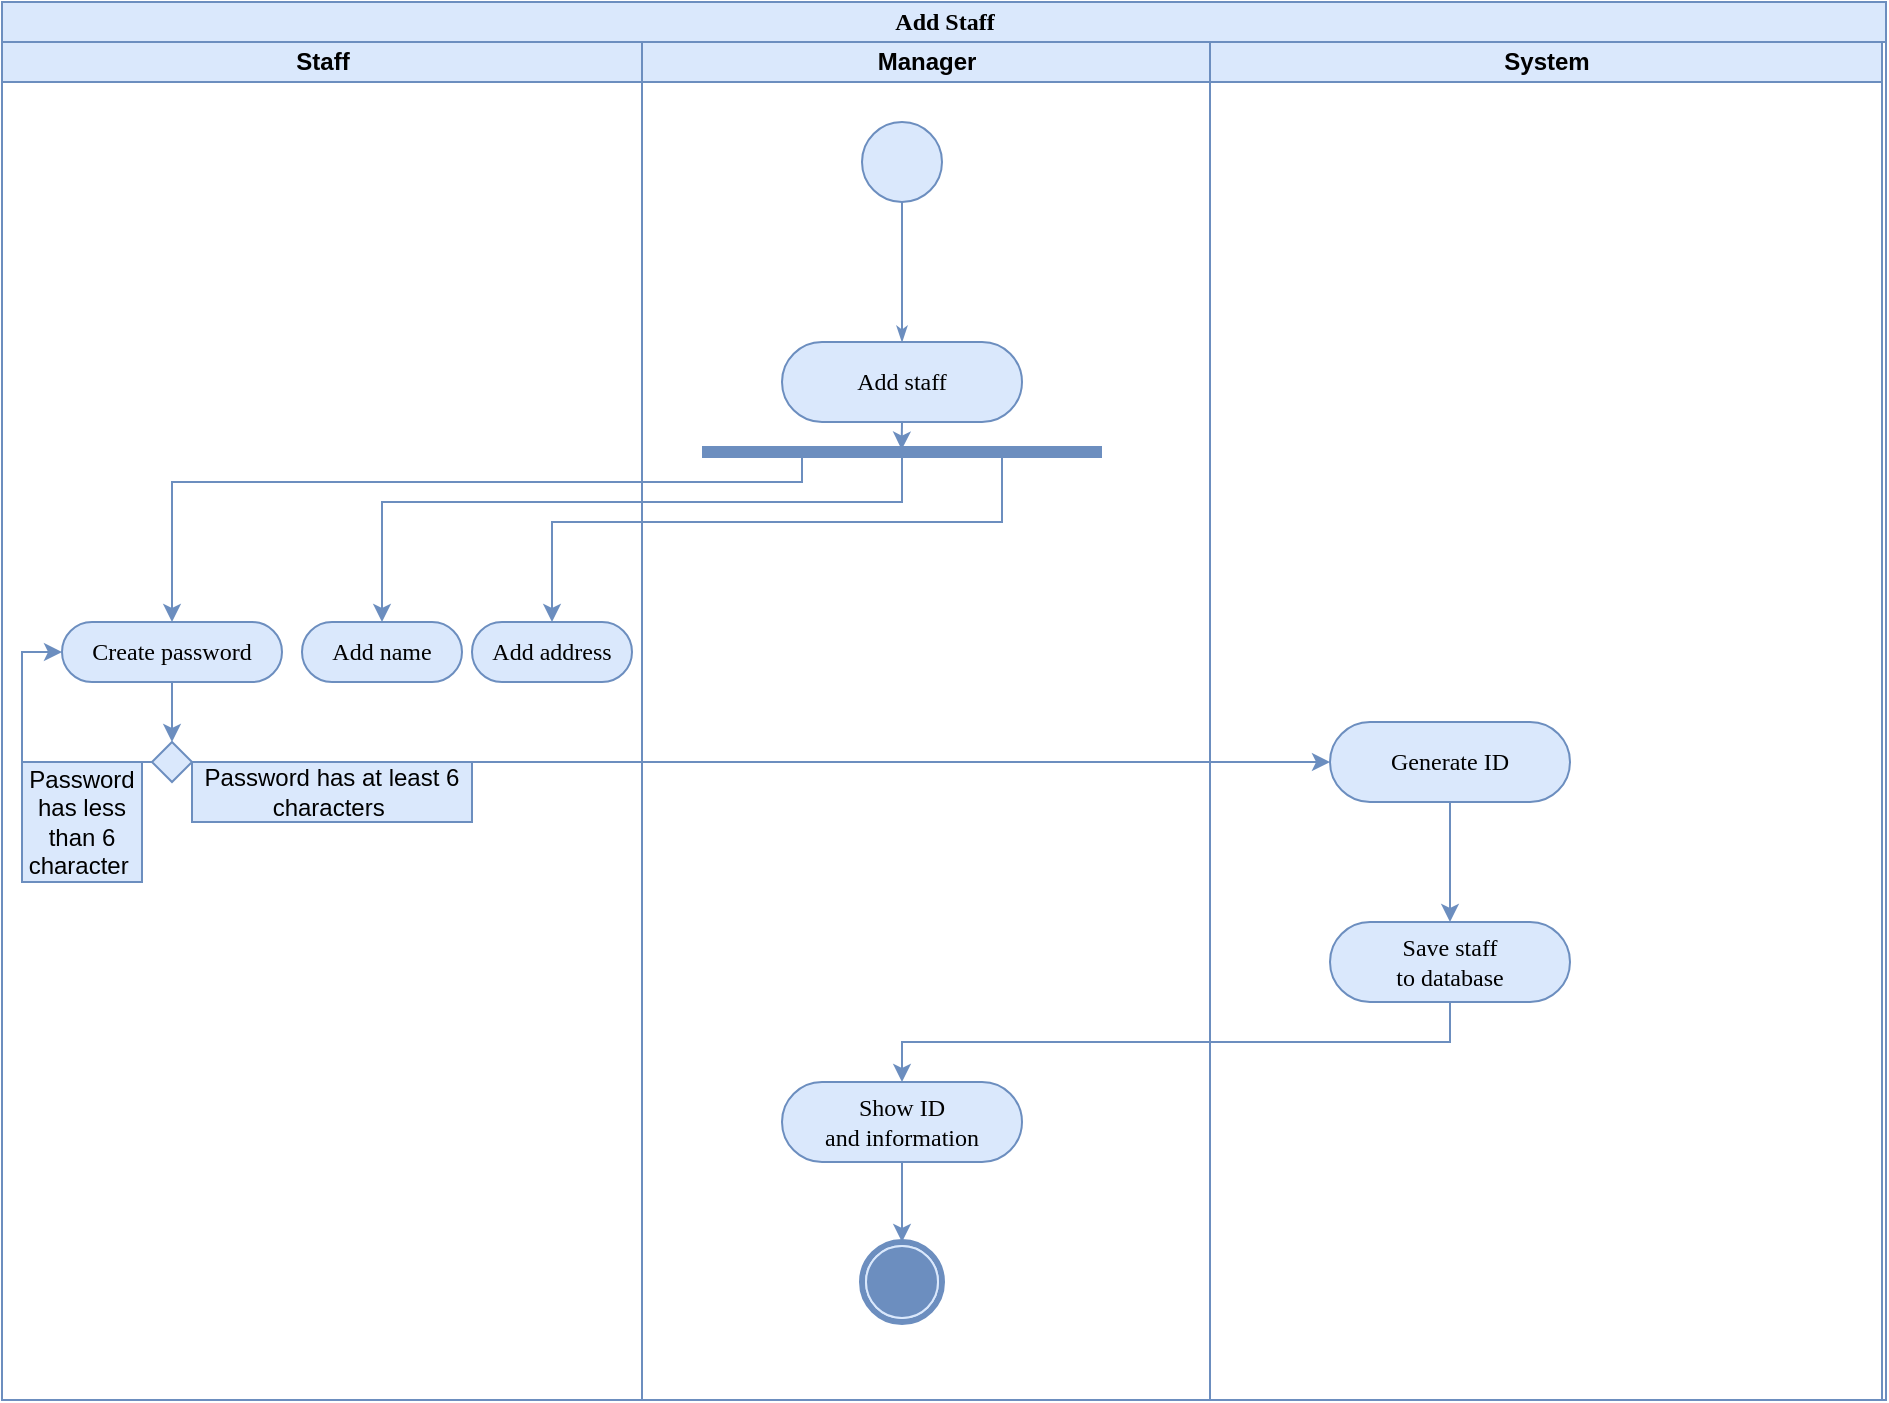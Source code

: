 <mxfile version="20.0.3" type="github" pages="5">
  <diagram id="dyVs6C16DpuJgP-4oeVX" name="AddStaff">
    <mxGraphModel dx="1074" dy="673" grid="0" gridSize="10" guides="1" tooltips="1" connect="1" arrows="1" fold="1" page="0" pageScale="1" pageWidth="850" pageHeight="1100" math="0" shadow="0">
      <root>
        <mxCell id="0" />
        <mxCell id="1" parent="0" />
        <mxCell id="cDMZLKpwb1TYgnrFlwNZ-1" value="&lt;div&gt;&lt;span&gt;Add Staff&lt;/span&gt;&lt;/div&gt;" style="swimlane;html=1;childLayout=stackLayout;startSize=20;rounded=0;shadow=0;comic=0;labelBackgroundColor=none;strokeWidth=1;fontFamily=Verdana;fontSize=12;align=center;fillColor=#dae8fc;strokeColor=#6c8ebf;" parent="1" vertex="1">
          <mxGeometry x="40" y="22" width="942" height="699" as="geometry" />
        </mxCell>
        <mxCell id="cDMZLKpwb1TYgnrFlwNZ-2" value="Staff" style="swimlane;html=1;startSize=20;fillColor=#dae8fc;strokeColor=#6c8ebf;" parent="cDMZLKpwb1TYgnrFlwNZ-1" vertex="1">
          <mxGeometry y="20" width="320" height="679" as="geometry">
            <mxRectangle y="20" width="24" height="1173" as="alternateBounds" />
          </mxGeometry>
        </mxCell>
        <mxCell id="ugnRAvr2nL1P2jrUHsa6-2" style="edgeStyle=orthogonalEdgeStyle;rounded=0;orthogonalLoop=1;jettySize=auto;html=1;entryX=0.5;entryY=0;entryDx=0;entryDy=0;strokeColor=#6c8ebf;fillColor=#dae8fc;" parent="cDMZLKpwb1TYgnrFlwNZ-2" source="w0MLRI7aiWTVuA8_c0ct-2" target="ugnRAvr2nL1P2jrUHsa6-1" edge="1">
          <mxGeometry relative="1" as="geometry" />
        </mxCell>
        <mxCell id="w0MLRI7aiWTVuA8_c0ct-2" value="Create password" style="rounded=1;whiteSpace=wrap;html=1;shadow=0;comic=0;labelBackgroundColor=none;strokeWidth=1;fontFamily=Verdana;fontSize=12;align=center;arcSize=50;fillColor=#dae8fc;strokeColor=#6c8ebf;" parent="cDMZLKpwb1TYgnrFlwNZ-2" vertex="1">
          <mxGeometry x="30" y="290" width="110" height="30" as="geometry" />
        </mxCell>
        <mxCell id="ugnRAvr2nL1P2jrUHsa6-1" value="" style="rhombus;whiteSpace=wrap;html=1;strokeColor=#6c8ebf;fillColor=#dae8fc;" parent="cDMZLKpwb1TYgnrFlwNZ-2" vertex="1">
          <mxGeometry x="75" y="350" width="20" height="20" as="geometry" />
        </mxCell>
        <mxCell id="ugnRAvr2nL1P2jrUHsa6-5" value="Password has at least 6 characters&amp;nbsp;" style="text;html=1;strokeColor=#6c8ebf;fillColor=#dae8fc;align=center;verticalAlign=middle;whiteSpace=wrap;rounded=0;" parent="cDMZLKpwb1TYgnrFlwNZ-2" vertex="1">
          <mxGeometry x="95" y="360" width="140" height="30" as="geometry" />
        </mxCell>
        <mxCell id="ugnRAvr2nL1P2jrUHsa6-6" style="edgeStyle=orthogonalEdgeStyle;rounded=0;orthogonalLoop=1;jettySize=auto;html=1;strokeColor=#6c8ebf;entryX=0;entryY=0.5;entryDx=0;entryDy=0;fillColor=#dae8fc;" parent="cDMZLKpwb1TYgnrFlwNZ-2" source="ugnRAvr2nL1P2jrUHsa6-1" target="w0MLRI7aiWTVuA8_c0ct-2" edge="1">
          <mxGeometry relative="1" as="geometry">
            <mxPoint x="115" y="460" as="targetPoint" />
            <Array as="points">
              <mxPoint x="10" y="360" />
              <mxPoint x="10" y="305" />
            </Array>
          </mxGeometry>
        </mxCell>
        <mxCell id="ugnRAvr2nL1P2jrUHsa6-7" value="Password has less than 6 character&amp;nbsp;" style="text;html=1;strokeColor=#6c8ebf;fillColor=#dae8fc;align=center;verticalAlign=middle;whiteSpace=wrap;rounded=0;" parent="cDMZLKpwb1TYgnrFlwNZ-2" vertex="1">
          <mxGeometry x="10" y="360" width="60" height="60" as="geometry" />
        </mxCell>
        <mxCell id="ugnRAvr2nL1P2jrUHsa6-10" value="Add name" style="rounded=1;whiteSpace=wrap;html=1;shadow=0;comic=0;labelBackgroundColor=none;strokeWidth=1;fontFamily=Verdana;fontSize=12;align=center;arcSize=50;fillColor=#dae8fc;strokeColor=#6c8ebf;" parent="cDMZLKpwb1TYgnrFlwNZ-2" vertex="1">
          <mxGeometry x="150" y="290" width="80" height="30" as="geometry" />
        </mxCell>
        <mxCell id="ugnRAvr2nL1P2jrUHsa6-15" value="Add address" style="rounded=1;whiteSpace=wrap;html=1;shadow=0;comic=0;labelBackgroundColor=none;strokeWidth=1;fontFamily=Verdana;fontSize=12;align=center;arcSize=50;fillColor=#dae8fc;strokeColor=#6c8ebf;" parent="cDMZLKpwb1TYgnrFlwNZ-2" vertex="1">
          <mxGeometry x="235" y="290" width="80" height="30" as="geometry" />
        </mxCell>
        <mxCell id="cDMZLKpwb1TYgnrFlwNZ-11" value="Manager" style="swimlane;html=1;startSize=20;fillColor=#dae8fc;strokeColor=#6c8ebf;" parent="cDMZLKpwb1TYgnrFlwNZ-1" vertex="1">
          <mxGeometry x="320" y="20" width="284" height="679" as="geometry" />
        </mxCell>
        <mxCell id="cDMZLKpwb1TYgnrFlwNZ-29" value="" style="ellipse;whiteSpace=wrap;html=1;rounded=0;shadow=0;comic=0;labelBackgroundColor=none;strokeWidth=1;fillColor=#dae8fc;fontFamily=Verdana;fontSize=12;align=center;strokeColor=#6c8ebf;" parent="cDMZLKpwb1TYgnrFlwNZ-11" vertex="1">
          <mxGeometry x="110" y="40" width="40" height="40" as="geometry" />
        </mxCell>
        <mxCell id="cDMZLKpwb1TYgnrFlwNZ-28" style="edgeStyle=orthogonalEdgeStyle;rounded=0;html=1;labelBackgroundColor=none;startArrow=none;startFill=0;startSize=5;endArrow=classicThin;endFill=1;endSize=5;jettySize=auto;orthogonalLoop=1;strokeWidth=1;fontFamily=Verdana;fontSize=12;entryX=0.5;entryY=0;entryDx=0;entryDy=0;fillColor=#dae8fc;strokeColor=#6c8ebf;" parent="cDMZLKpwb1TYgnrFlwNZ-11" source="cDMZLKpwb1TYgnrFlwNZ-29" target="cDMZLKpwb1TYgnrFlwNZ-34" edge="1">
          <mxGeometry relative="1" as="geometry">
            <mxPoint x="130" y="120" as="targetPoint" />
          </mxGeometry>
        </mxCell>
        <mxCell id="ugnRAvr2nL1P2jrUHsa6-18" style="edgeStyle=orthogonalEdgeStyle;rounded=0;orthogonalLoop=1;jettySize=auto;html=1;exitX=0.5;exitY=1;exitDx=0;exitDy=0;entryX=0.499;entryY=0.383;entryDx=0;entryDy=0;entryPerimeter=0;strokeColor=#6c8ebf;fillColor=#dae8fc;" parent="cDMZLKpwb1TYgnrFlwNZ-11" source="cDMZLKpwb1TYgnrFlwNZ-34" target="-M1P62iavjGxZ8SSHUsn-2" edge="1">
          <mxGeometry relative="1" as="geometry" />
        </mxCell>
        <mxCell id="cDMZLKpwb1TYgnrFlwNZ-34" value="Add staff" style="rounded=1;whiteSpace=wrap;html=1;shadow=0;comic=0;labelBackgroundColor=none;strokeWidth=1;fontFamily=Verdana;fontSize=12;align=center;arcSize=50;fillColor=#dae8fc;strokeColor=#6c8ebf;" parent="cDMZLKpwb1TYgnrFlwNZ-11" vertex="1">
          <mxGeometry x="70" y="150" width="120" height="40" as="geometry" />
        </mxCell>
        <mxCell id="w0MLRI7aiWTVuA8_c0ct-10" value="" style="shape=mxgraph.bpmn.shape;html=1;verticalLabelPosition=bottom;labelBackgroundColor=#ffffff;verticalAlign=top;perimeter=ellipsePerimeter;outline=end;symbol=terminate;rounded=0;shadow=0;comic=0;strokeWidth=1;fontFamily=Verdana;fontSize=12;align=center;fillColor=#dae8fc;strokeColor=#6c8ebf;" parent="cDMZLKpwb1TYgnrFlwNZ-11" vertex="1">
          <mxGeometry x="110" y="600" width="40" height="40" as="geometry" />
        </mxCell>
        <mxCell id="eUG_WGPQLRb-YK3bxs2j-8" style="edgeStyle=orthogonalEdgeStyle;rounded=0;orthogonalLoop=1;jettySize=auto;html=1;exitX=0.5;exitY=1;exitDx=0;exitDy=0;entryX=0.5;entryY=0;entryDx=0;entryDy=0;fillColor=#dae8fc;strokeColor=#6c8ebf;" parent="cDMZLKpwb1TYgnrFlwNZ-11" source="eUG_WGPQLRb-YK3bxs2j-4" target="w0MLRI7aiWTVuA8_c0ct-10" edge="1">
          <mxGeometry relative="1" as="geometry" />
        </mxCell>
        <mxCell id="eUG_WGPQLRb-YK3bxs2j-4" value="Show ID&lt;br&gt;and information" style="rounded=1;whiteSpace=wrap;html=1;shadow=0;comic=0;labelBackgroundColor=none;strokeWidth=1;fontFamily=Verdana;fontSize=12;align=center;arcSize=50;fillColor=#dae8fc;strokeColor=#6c8ebf;" parent="cDMZLKpwb1TYgnrFlwNZ-11" vertex="1">
          <mxGeometry x="70" y="520" width="120" height="40" as="geometry" />
        </mxCell>
        <mxCell id="-M1P62iavjGxZ8SSHUsn-2" value="" style="shape=line;html=1;strokeWidth=6;strokeColor=#6c8ebf;fillColor=#dae8fc;" parent="cDMZLKpwb1TYgnrFlwNZ-11" vertex="1">
          <mxGeometry x="30" y="200" width="200" height="10" as="geometry" />
        </mxCell>
        <mxCell id="ugnRAvr2nL1P2jrUHsa6-13" style="edgeStyle=orthogonalEdgeStyle;rounded=0;orthogonalLoop=1;jettySize=auto;html=1;exitX=0.25;exitY=0.5;exitDx=0;exitDy=0;exitPerimeter=0;entryX=0.5;entryY=0;entryDx=0;entryDy=0;strokeColor=#6c8ebf;fillColor=#dae8fc;" parent="cDMZLKpwb1TYgnrFlwNZ-1" source="-M1P62iavjGxZ8SSHUsn-2" target="w0MLRI7aiWTVuA8_c0ct-2" edge="1">
          <mxGeometry relative="1" as="geometry">
            <Array as="points">
              <mxPoint x="400" y="240" />
              <mxPoint x="85" y="240" />
            </Array>
          </mxGeometry>
        </mxCell>
        <mxCell id="ugnRAvr2nL1P2jrUHsa6-14" style="edgeStyle=orthogonalEdgeStyle;rounded=0;orthogonalLoop=1;jettySize=auto;html=1;entryX=0.5;entryY=0;entryDx=0;entryDy=0;strokeColor=#6c8ebf;exitX=0.5;exitY=0.5;exitDx=0;exitDy=0;exitPerimeter=0;fillColor=#dae8fc;" parent="cDMZLKpwb1TYgnrFlwNZ-1" source="-M1P62iavjGxZ8SSHUsn-2" target="ugnRAvr2nL1P2jrUHsa6-10" edge="1">
          <mxGeometry relative="1" as="geometry">
            <Array as="points">
              <mxPoint x="450" y="250" />
              <mxPoint x="190" y="250" />
            </Array>
          </mxGeometry>
        </mxCell>
        <mxCell id="ugnRAvr2nL1P2jrUHsa6-17" style="edgeStyle=orthogonalEdgeStyle;rounded=0;orthogonalLoop=1;jettySize=auto;html=1;exitX=0.75;exitY=0.5;exitDx=0;exitDy=0;exitPerimeter=0;entryX=0.5;entryY=0;entryDx=0;entryDy=0;strokeColor=#6c8ebf;fillColor=#dae8fc;" parent="cDMZLKpwb1TYgnrFlwNZ-1" source="-M1P62iavjGxZ8SSHUsn-2" target="ugnRAvr2nL1P2jrUHsa6-15" edge="1">
          <mxGeometry relative="1" as="geometry">
            <Array as="points">
              <mxPoint x="500" y="260" />
              <mxPoint x="275" y="260" />
            </Array>
          </mxGeometry>
        </mxCell>
        <mxCell id="ugnRAvr2nL1P2jrUHsa6-4" value="" style="endArrow=classic;html=1;rounded=0;strokeColor=#6c8ebf;exitX=1;exitY=0.5;exitDx=0;exitDy=0;entryX=0;entryY=0.5;entryDx=0;entryDy=0;fillColor=#dae8fc;" parent="cDMZLKpwb1TYgnrFlwNZ-1" source="ugnRAvr2nL1P2jrUHsa6-1" target="w0MLRI7aiWTVuA8_c0ct-1" edge="1">
          <mxGeometry width="50" height="50" relative="1" as="geometry">
            <mxPoint x="260" y="390" as="sourcePoint" />
            <mxPoint x="560" y="380" as="targetPoint" />
          </mxGeometry>
        </mxCell>
        <mxCell id="eUG_WGPQLRb-YK3bxs2j-17" style="edgeStyle=orthogonalEdgeStyle;rounded=0;orthogonalLoop=1;jettySize=auto;html=1;exitX=0.5;exitY=1;exitDx=0;exitDy=0;entryX=0.5;entryY=0;entryDx=0;entryDy=0;fillColor=#dae8fc;strokeColor=#6c8ebf;" parent="cDMZLKpwb1TYgnrFlwNZ-1" source="eUG_WGPQLRb-YK3bxs2j-3" target="eUG_WGPQLRb-YK3bxs2j-4" edge="1">
          <mxGeometry relative="1" as="geometry" />
        </mxCell>
        <mxCell id="cDMZLKpwb1TYgnrFlwNZ-27" value="System" style="swimlane;html=1;startSize=20;direction=east;fillColor=#dae8fc;strokeColor=#6c8ebf;" parent="cDMZLKpwb1TYgnrFlwNZ-1" vertex="1">
          <mxGeometry x="604" y="20" width="336" height="679" as="geometry" />
        </mxCell>
        <mxCell id="eUG_WGPQLRb-YK3bxs2j-2" style="edgeStyle=orthogonalEdgeStyle;rounded=0;orthogonalLoop=1;jettySize=auto;html=1;exitX=0.5;exitY=1;exitDx=0;exitDy=0;entryX=0.5;entryY=0;entryDx=0;entryDy=0;fillColor=#dae8fc;strokeColor=#6c8ebf;" parent="cDMZLKpwb1TYgnrFlwNZ-27" source="w0MLRI7aiWTVuA8_c0ct-1" target="eUG_WGPQLRb-YK3bxs2j-3" edge="1">
          <mxGeometry relative="1" as="geometry">
            <mxPoint x="125.0" y="430" as="targetPoint" />
          </mxGeometry>
        </mxCell>
        <mxCell id="w0MLRI7aiWTVuA8_c0ct-1" value="Generate ID" style="rounded=1;whiteSpace=wrap;html=1;shadow=0;comic=0;labelBackgroundColor=none;strokeWidth=1;fontFamily=Verdana;fontSize=12;align=center;arcSize=50;fillColor=#dae8fc;strokeColor=#6c8ebf;" parent="cDMZLKpwb1TYgnrFlwNZ-27" vertex="1">
          <mxGeometry x="60" y="340" width="120" height="40" as="geometry" />
        </mxCell>
        <mxCell id="eUG_WGPQLRb-YK3bxs2j-3" value="Save staff&lt;br&gt;to database" style="rounded=1;whiteSpace=wrap;html=1;shadow=0;comic=0;labelBackgroundColor=none;strokeWidth=1;fontFamily=Verdana;fontSize=12;align=center;arcSize=50;fillColor=#dae8fc;strokeColor=#6c8ebf;" parent="cDMZLKpwb1TYgnrFlwNZ-27" vertex="1">
          <mxGeometry x="60" y="440" width="120" height="40" as="geometry" />
        </mxCell>
      </root>
    </mxGraphModel>
  </diagram>
  <diagram id="U_oHY2VLHlZKUkSOhnJS" name="CheckStaff">
    <mxGraphModel dx="1074" dy="673" grid="0" gridSize="10" guides="1" tooltips="1" connect="1" arrows="1" fold="1" page="0" pageScale="1" pageWidth="850" pageHeight="1100" math="0" shadow="0">
      <root>
        <mxCell id="0" />
        <mxCell id="1" parent="0" />
        <mxCell id="Q03dz53pD2urdPM--mfl-1" value="Check Staff" style="swimlane;html=1;childLayout=stackLayout;startSize=20;rounded=0;shadow=0;comic=0;labelBackgroundColor=none;strokeWidth=1;fontFamily=Verdana;fontSize=12;align=center;fillColor=#dae8fc;strokeColor=#6c8ebf;" parent="1" vertex="1">
          <mxGeometry x="40" y="20" width="521" height="1062" as="geometry" />
        </mxCell>
        <mxCell id="Q03dz53pD2urdPM--mfl-3" value="Manager" style="swimlane;html=1;startSize=20;fillColor=#dae8fc;strokeColor=#6c8ebf;" parent="Q03dz53pD2urdPM--mfl-1" vertex="1">
          <mxGeometry y="20" width="260" height="1042" as="geometry" />
        </mxCell>
        <mxCell id="Q03dz53pD2urdPM--mfl-4" value="" style="ellipse;whiteSpace=wrap;html=1;rounded=0;shadow=0;comic=0;labelBackgroundColor=none;strokeWidth=1;fillColor=#dae8fc;fontFamily=Verdana;fontSize=12;align=center;strokeColor=#6c8ebf;" parent="Q03dz53pD2urdPM--mfl-3" vertex="1">
          <mxGeometry x="110" y="40" width="40" height="40" as="geometry" />
        </mxCell>
        <mxCell id="Q03dz53pD2urdPM--mfl-5" style="edgeStyle=orthogonalEdgeStyle;rounded=0;html=1;labelBackgroundColor=none;startArrow=none;startFill=0;startSize=5;endArrow=classicThin;endFill=1;endSize=5;jettySize=auto;orthogonalLoop=1;strokeWidth=1;fontFamily=Verdana;fontSize=12;entryX=0.5;entryY=0;entryDx=0;entryDy=0;fillColor=#dae8fc;strokeColor=#6c8ebf;" parent="Q03dz53pD2urdPM--mfl-3" source="Q03dz53pD2urdPM--mfl-4" target="Q03dz53pD2urdPM--mfl-7" edge="1">
          <mxGeometry relative="1" as="geometry">
            <mxPoint x="130" y="120" as="targetPoint" />
          </mxGeometry>
        </mxCell>
        <mxCell id="Q03dz53pD2urdPM--mfl-7" value="&amp;nbsp;Select StaffID" style="rounded=1;whiteSpace=wrap;html=1;shadow=0;comic=0;labelBackgroundColor=none;strokeWidth=1;fontFamily=Verdana;fontSize=12;align=center;arcSize=50;fillColor=#dae8fc;strokeColor=#6c8ebf;" parent="Q03dz53pD2urdPM--mfl-3" vertex="1">
          <mxGeometry x="70" y="120" width="120" height="40" as="geometry" />
        </mxCell>
        <mxCell id="qPk5DWt1RFj46pwM0F0f-6" value="Remove&lt;br&gt;staff from cafe" style="html=1;whiteSpace=wrap;aspect=fixed;shape=isoRectangle;fillColor=#dae8fc;strokeColor=#6c8ebf;" parent="Q03dz53pD2urdPM--mfl-3" vertex="1">
          <mxGeometry x="70.0" y="364" width="121.67" height="72.99" as="geometry" />
        </mxCell>
        <mxCell id="qPk5DWt1RFj46pwM0F0f-7" value="" style="html=1;whiteSpace=wrap;aspect=fixed;shape=isoRectangle;fillColor=#dae8fc;strokeColor=#6c8ebf;" parent="Q03dz53pD2urdPM--mfl-3" vertex="1">
          <mxGeometry x="99.16" y="645" width="63.34" height="38" as="geometry" />
        </mxCell>
        <mxCell id="buEcIYBVKp4Xq0-OPS3J-4" value="" style="endArrow=classic;html=1;rounded=0;exitX=0.502;exitY=0.977;exitDx=0;exitDy=0;exitPerimeter=0;entryX=0.507;entryY=0.045;entryDx=0;entryDy=0;entryPerimeter=0;fillColor=#dae8fc;strokeColor=#6c8ebf;" parent="Q03dz53pD2urdPM--mfl-3" source="qPk5DWt1RFj46pwM0F0f-6" target="qPk5DWt1RFj46pwM0F0f-7" edge="1">
          <mxGeometry relative="1" as="geometry">
            <mxPoint x="123.34" y="464" as="sourcePoint" />
            <mxPoint x="223.34" y="464" as="targetPoint" />
          </mxGeometry>
        </mxCell>
        <mxCell id="buEcIYBVKp4Xq0-OPS3J-5" value="No" style="edgeLabel;resizable=0;html=1;align=center;verticalAlign=middle;" parent="buEcIYBVKp4Xq0-OPS3J-4" connectable="0" vertex="1">
          <mxGeometry relative="1" as="geometry" />
        </mxCell>
        <mxCell id="Q03dz53pD2urdPM--mfl-9" value="" style="shape=mxgraph.bpmn.shape;html=1;verticalLabelPosition=bottom;labelBackgroundColor=#ffffff;verticalAlign=top;perimeter=ellipsePerimeter;outline=end;symbol=terminate;rounded=0;shadow=0;comic=0;strokeWidth=1;fontFamily=Verdana;fontSize=12;align=center;fillColor=#dae8fc;strokeColor=#6c8ebf;" parent="Q03dz53pD2urdPM--mfl-3" vertex="1">
          <mxGeometry x="110.83" y="741" width="40" height="40" as="geometry" />
        </mxCell>
        <mxCell id="qPk5DWt1RFj46pwM0F0f-19" style="edgeStyle=orthogonalEdgeStyle;rounded=0;orthogonalLoop=1;jettySize=auto;html=1;exitX=0.502;exitY=0.98;exitDx=0;exitDy=0;exitPerimeter=0;fillColor=#dae8fc;strokeColor=#6c8ebf;entryX=0.5;entryY=0;entryDx=0;entryDy=0;" parent="Q03dz53pD2urdPM--mfl-3" source="qPk5DWt1RFj46pwM0F0f-7" target="Q03dz53pD2urdPM--mfl-9" edge="1">
          <mxGeometry relative="1" as="geometry">
            <mxPoint x="383.34" y="684" as="sourcePoint" />
            <mxPoint x="150" y="853" as="targetPoint" />
            <Array as="points">
              <mxPoint x="131" y="712" />
            </Array>
          </mxGeometry>
        </mxCell>
        <mxCell id="qPk5DWt1RFj46pwM0F0f-15" style="edgeStyle=orthogonalEdgeStyle;rounded=0;orthogonalLoop=1;jettySize=auto;html=1;entryX=1.025;entryY=0.503;entryDx=0;entryDy=0;entryPerimeter=0;exitX=0.5;exitY=1;exitDx=0;exitDy=0;fillColor=#dae8fc;strokeColor=#6c8ebf;" parent="Q03dz53pD2urdPM--mfl-1" source="qPk5DWt1RFj46pwM0F0f-10" target="qPk5DWt1RFj46pwM0F0f-7" edge="1">
          <mxGeometry relative="1" as="geometry">
            <mxPoint x="630.84" y="704" as="sourcePoint" />
            <mxPoint x="345.65" y="656.874" as="targetPoint" />
            <Array as="points">
              <mxPoint x="393" y="684" />
            </Array>
          </mxGeometry>
        </mxCell>
        <mxCell id="qPk5DWt1RFj46pwM0F0f-12" style="edgeStyle=orthogonalEdgeStyle;rounded=0;orthogonalLoop=1;jettySize=auto;html=1;entryX=0.5;entryY=0;entryDx=0;entryDy=0;exitX=1.003;exitY=0.514;exitDx=0;exitDy=0;exitPerimeter=0;fillColor=#dae8fc;strokeColor=#6c8ebf;" parent="Q03dz53pD2urdPM--mfl-1" source="qPk5DWt1RFj46pwM0F0f-6" target="qPk5DWt1RFj46pwM0F0f-10" edge="1">
          <mxGeometry relative="1" as="geometry">
            <mxPoint x="463.34" y="464" as="sourcePoint" />
            <mxPoint x="125.84" y="504" as="targetPoint" />
            <Array as="points">
              <mxPoint x="192" y="420" />
              <mxPoint x="393" y="420" />
            </Array>
          </mxGeometry>
        </mxCell>
        <mxCell id="qPk5DWt1RFj46pwM0F0f-13" value="Yes" style="edgeLabel;html=1;align=center;verticalAlign=middle;resizable=0;points=[];" parent="qPk5DWt1RFj46pwM0F0f-12" vertex="1" connectable="0">
          <mxGeometry x="-0.768" y="-1" relative="1" as="geometry">
            <mxPoint as="offset" />
          </mxGeometry>
        </mxCell>
        <mxCell id="Q03dz53pD2urdPM--mfl-13" value="System" style="swimlane;html=1;startSize=20;direction=east;fillColor=#dae8fc;strokeColor=#6c8ebf;" parent="Q03dz53pD2urdPM--mfl-1" vertex="1">
          <mxGeometry x="260" y="20" width="260" height="1042" as="geometry" />
        </mxCell>
        <mxCell id="Q03dz53pD2urdPM--mfl-8" value="Retrive data&lt;br&gt;base on staffID" style="rounded=1;whiteSpace=wrap;html=1;shadow=0;comic=0;labelBackgroundColor=none;strokeWidth=1;fontFamily=Verdana;fontSize=12;align=center;arcSize=50;fillColor=#dae8fc;strokeColor=#6c8ebf;" parent="Q03dz53pD2urdPM--mfl-13" vertex="1">
          <mxGeometry x="65" y="200" width="120" height="40" as="geometry" />
        </mxCell>
        <mxCell id="qPk5DWt1RFj46pwM0F0f-10" value="Remove staff from&lt;br&gt;cafe in database" style="rounded=1;whiteSpace=wrap;html=1;shadow=0;comic=0;labelBackgroundColor=none;strokeWidth=1;fontFamily=Verdana;fontSize=12;align=center;arcSize=50;fillColor=#dae8fc;strokeColor=#6c8ebf;" parent="Q03dz53pD2urdPM--mfl-13" vertex="1">
          <mxGeometry x="73.34" y="564" width="120" height="60" as="geometry" />
        </mxCell>
        <mxCell id="Q03dz53pD2urdPM--mfl-15" value="Show staff data" style="rounded=1;whiteSpace=wrap;html=1;shadow=0;comic=0;labelBackgroundColor=none;strokeWidth=1;fontFamily=Verdana;fontSize=12;align=center;arcSize=50;fillColor=#dae8fc;strokeColor=#6c8ebf;" parent="Q03dz53pD2urdPM--mfl-13" vertex="1">
          <mxGeometry x="65" y="280" width="120" height="40" as="geometry" />
        </mxCell>
        <mxCell id="Q03dz53pD2urdPM--mfl-12" style="edgeStyle=orthogonalEdgeStyle;rounded=0;orthogonalLoop=1;jettySize=auto;html=1;exitX=0.5;exitY=1;exitDx=0;exitDy=0;entryX=0.5;entryY=0;entryDx=0;entryDy=0;fillColor=#dae8fc;strokeColor=#6c8ebf;" parent="Q03dz53pD2urdPM--mfl-13" source="Q03dz53pD2urdPM--mfl-8" target="Q03dz53pD2urdPM--mfl-15" edge="1">
          <mxGeometry relative="1" as="geometry" />
        </mxCell>
        <mxCell id="Q03dz53pD2urdPM--mfl-6" style="edgeStyle=orthogonalEdgeStyle;rounded=0;orthogonalLoop=1;jettySize=auto;html=1;exitX=0.5;exitY=1;exitDx=0;exitDy=0;entryX=0.5;entryY=0;entryDx=0;entryDy=0;fillColor=#dae8fc;strokeColor=#6c8ebf;" parent="Q03dz53pD2urdPM--mfl-1" source="Q03dz53pD2urdPM--mfl-7" target="Q03dz53pD2urdPM--mfl-8" edge="1">
          <mxGeometry relative="1" as="geometry" />
        </mxCell>
        <mxCell id="64Mk0IpBDSf6L-1n_HbF-4" style="edgeStyle=orthogonalEdgeStyle;rounded=0;orthogonalLoop=1;jettySize=auto;html=1;exitX=0.5;exitY=1;exitDx=0;exitDy=0;fillColor=#dae8fc;strokeColor=#6c8ebf;entryX=0.501;entryY=0.023;entryDx=0;entryDy=0;entryPerimeter=0;" parent="Q03dz53pD2urdPM--mfl-1" source="Q03dz53pD2urdPM--mfl-15" target="qPk5DWt1RFj46pwM0F0f-6" edge="1">
          <mxGeometry relative="1" as="geometry">
            <mxPoint x="381" y="385" as="targetPoint" />
          </mxGeometry>
        </mxCell>
      </root>
    </mxGraphModel>
  </diagram>
  <diagram id="FXwvasnGzM1ZkzIb2Xcd" name="AddCafe">
    <mxGraphModel dx="430" dy="269" grid="0" gridSize="10" guides="1" tooltips="1" connect="1" arrows="1" fold="1" page="0" pageScale="1" pageWidth="850" pageHeight="1100" math="0" shadow="0">
      <root>
        <mxCell id="0" />
        <mxCell id="1" parent="0" />
        <mxCell id="eTXQGJuZE6j8n2WAf6lP-1" value="Add Cafe" style="swimlane;html=1;childLayout=stackLayout;startSize=20;rounded=0;shadow=0;comic=0;labelBackgroundColor=none;strokeWidth=1;fontFamily=Verdana;fontSize=12;align=center;fillColor=#dae8fc;strokeColor=#6c8ebf;" parent="1" vertex="1">
          <mxGeometry x="40" y="20" width="530" height="529" as="geometry" />
        </mxCell>
        <mxCell id="eTXQGJuZE6j8n2WAf6lP-3" value="Owner" style="swimlane;html=1;startSize=20;fillColor=#dae8fc;strokeColor=#6c8ebf;" parent="eTXQGJuZE6j8n2WAf6lP-1" vertex="1">
          <mxGeometry y="20" width="250" height="509" as="geometry" />
        </mxCell>
        <mxCell id="eTXQGJuZE6j8n2WAf6lP-4" value="" style="ellipse;whiteSpace=wrap;html=1;rounded=0;shadow=0;comic=0;labelBackgroundColor=none;strokeWidth=1;fillColor=#dae8fc;fontFamily=Verdana;fontSize=12;align=center;strokeColor=#6c8ebf;" parent="eTXQGJuZE6j8n2WAf6lP-3" vertex="1">
          <mxGeometry x="110" y="40" width="40" height="40" as="geometry" />
        </mxCell>
        <mxCell id="eTXQGJuZE6j8n2WAf6lP-5" style="edgeStyle=orthogonalEdgeStyle;rounded=0;html=1;labelBackgroundColor=none;startArrow=none;startFill=0;startSize=5;endArrow=classicThin;endFill=1;endSize=5;jettySize=auto;orthogonalLoop=1;strokeWidth=1;fontFamily=Verdana;fontSize=12;entryX=0.5;entryY=0;entryDx=0;entryDy=0;fillColor=#dae8fc;strokeColor=#6c8ebf;" parent="eTXQGJuZE6j8n2WAf6lP-3" source="eTXQGJuZE6j8n2WAf6lP-4" target="eTXQGJuZE6j8n2WAf6lP-7" edge="1">
          <mxGeometry relative="1" as="geometry">
            <mxPoint x="130" y="120" as="targetPoint" />
          </mxGeometry>
        </mxCell>
        <mxCell id="eTXQGJuZE6j8n2WAf6lP-7" value="Request create new Cafe" style="rounded=1;whiteSpace=wrap;html=1;shadow=0;comic=0;labelBackgroundColor=none;strokeWidth=1;fontFamily=Verdana;fontSize=12;align=center;arcSize=50;fillColor=#dae8fc;strokeColor=#6c8ebf;" parent="eTXQGJuZE6j8n2WAf6lP-3" vertex="1">
          <mxGeometry x="70" y="120" width="120" height="40" as="geometry" />
        </mxCell>
        <mxCell id="eTXQGJuZE6j8n2WAf6lP-9" value="" style="shape=mxgraph.bpmn.shape;html=1;verticalLabelPosition=bottom;labelBackgroundColor=#ffffff;verticalAlign=top;perimeter=ellipsePerimeter;outline=end;symbol=terminate;rounded=0;shadow=0;comic=0;strokeWidth=1;fontFamily=Verdana;fontSize=12;align=center;fillColor=#dae8fc;strokeColor=#6c8ebf;" parent="eTXQGJuZE6j8n2WAf6lP-3" vertex="1">
          <mxGeometry x="110" y="440" width="40" height="40" as="geometry" />
        </mxCell>
        <mxCell id="eTXQGJuZE6j8n2WAf6lP-10" style="edgeStyle=orthogonalEdgeStyle;rounded=0;orthogonalLoop=1;jettySize=auto;html=1;exitX=0.5;exitY=1;exitDx=0;exitDy=0;entryX=0.5;entryY=0;entryDx=0;entryDy=0;fillColor=#dae8fc;strokeColor=#6c8ebf;" parent="eTXQGJuZE6j8n2WAf6lP-3" source="eTXQGJuZE6j8n2WAf6lP-11" target="eTXQGJuZE6j8n2WAf6lP-9" edge="1">
          <mxGeometry relative="1" as="geometry" />
        </mxCell>
        <mxCell id="eTXQGJuZE6j8n2WAf6lP-11" value="Show ID&lt;br&gt;and information" style="rounded=1;whiteSpace=wrap;html=1;shadow=0;comic=0;labelBackgroundColor=none;strokeWidth=1;fontFamily=Verdana;fontSize=12;align=center;arcSize=50;fillColor=#dae8fc;strokeColor=#6c8ebf;" parent="eTXQGJuZE6j8n2WAf6lP-3" vertex="1">
          <mxGeometry x="70" y="360" width="120" height="40" as="geometry" />
        </mxCell>
        <mxCell id="eTXQGJuZE6j8n2WAf6lP-13" value="System" style="swimlane;html=1;startSize=20;direction=east;fillColor=#dae8fc;strokeColor=#6c8ebf;" parent="eTXQGJuZE6j8n2WAf6lP-1" vertex="1">
          <mxGeometry x="250" y="20" width="280" height="509" as="geometry" />
        </mxCell>
        <mxCell id="eTXQGJuZE6j8n2WAf6lP-14" style="edgeStyle=orthogonalEdgeStyle;rounded=0;orthogonalLoop=1;jettySize=auto;html=1;exitX=0.5;exitY=1;exitDx=0;exitDy=0;entryX=0.5;entryY=0;entryDx=0;entryDy=0;fillColor=#dae8fc;strokeColor=#6c8ebf;" parent="eTXQGJuZE6j8n2WAf6lP-13" source="eTXQGJuZE6j8n2WAf6lP-15" target="eTXQGJuZE6j8n2WAf6lP-16" edge="1">
          <mxGeometry relative="1" as="geometry">
            <mxPoint x="125.0" y="430" as="targetPoint" />
          </mxGeometry>
        </mxCell>
        <mxCell id="eTXQGJuZE6j8n2WAf6lP-15" value="Generate ID" style="rounded=1;whiteSpace=wrap;html=1;shadow=0;comic=0;labelBackgroundColor=none;strokeWidth=1;fontFamily=Verdana;fontSize=12;align=center;arcSize=50;fillColor=#dae8fc;strokeColor=#6c8ebf;" parent="eTXQGJuZE6j8n2WAf6lP-13" vertex="1">
          <mxGeometry x="65" y="200" width="120" height="40" as="geometry" />
        </mxCell>
        <mxCell id="eTXQGJuZE6j8n2WAf6lP-16" value="Save cafe&lt;br&gt;to database" style="rounded=1;whiteSpace=wrap;html=1;shadow=0;comic=0;labelBackgroundColor=none;strokeWidth=1;fontFamily=Verdana;fontSize=12;align=center;arcSize=50;fillColor=#dae8fc;strokeColor=#6c8ebf;" parent="eTXQGJuZE6j8n2WAf6lP-13" vertex="1">
          <mxGeometry x="65" y="280" width="120" height="40" as="geometry" />
        </mxCell>
        <mxCell id="eTXQGJuZE6j8n2WAf6lP-18" style="edgeStyle=orthogonalEdgeStyle;rounded=0;orthogonalLoop=1;jettySize=auto;html=1;exitX=0.5;exitY=1;exitDx=0;exitDy=0;entryX=0.5;entryY=0;entryDx=0;entryDy=0;fillColor=#dae8fc;strokeColor=#6c8ebf;" parent="eTXQGJuZE6j8n2WAf6lP-1" source="eTXQGJuZE6j8n2WAf6lP-16" target="eTXQGJuZE6j8n2WAf6lP-11" edge="1">
          <mxGeometry relative="1" as="geometry" />
        </mxCell>
        <mxCell id="eTXQGJuZE6j8n2WAf6lP-6" style="edgeStyle=orthogonalEdgeStyle;rounded=0;orthogonalLoop=1;jettySize=auto;html=1;exitX=0.5;exitY=1;exitDx=0;exitDy=0;entryX=0.5;entryY=0;entryDx=0;entryDy=0;fillColor=#dae8fc;strokeColor=#6c8ebf;" parent="eTXQGJuZE6j8n2WAf6lP-1" source="eTXQGJuZE6j8n2WAf6lP-7" target="eTXQGJuZE6j8n2WAf6lP-15" edge="1">
          <mxGeometry relative="1" as="geometry">
            <mxPoint x="380.0" y="220" as="targetPoint" />
          </mxGeometry>
        </mxCell>
      </root>
    </mxGraphModel>
  </diagram>
  <diagram id="-IRssr40PwROdX4YsTWL" name="CheckCafe">
    <mxGraphModel dx="1953" dy="1224" grid="0" gridSize="10" guides="1" tooltips="1" connect="1" arrows="1" fold="1" page="0" pageScale="1" pageWidth="850" pageHeight="1100" math="0" shadow="0">
      <root>
        <mxCell id="0" />
        <mxCell id="1" parent="0" />
        <mxCell id="E2SYVKaYkIvA8pC1Kxq4-1" value="Check Cafe" style="swimlane;html=1;childLayout=stackLayout;startSize=20;rounded=0;shadow=0;comic=0;labelBackgroundColor=none;strokeWidth=1;fontFamily=Verdana;fontSize=12;align=center;fillColor=#dae8fc;strokeColor=#6c8ebf;" parent="1" vertex="1">
          <mxGeometry x="22" y="25" width="917" height="1190" as="geometry" />
        </mxCell>
        <mxCell id="E2SYVKaYkIvA8pC1Kxq4-39" style="edgeStyle=orthogonalEdgeStyle;rounded=0;orthogonalLoop=1;jettySize=auto;html=1;exitX=0.985;exitY=0.509;exitDx=0;exitDy=0;exitPerimeter=0;entryX=0.5;entryY=0;entryDx=0;entryDy=0;fillColor=#dae8fc;strokeColor=#6c8ebf;" parent="E2SYVKaYkIvA8pC1Kxq4-1" source="E2SYVKaYkIvA8pC1Kxq4-17" target="E2SYVKaYkIvA8pC1Kxq4-30" edge="1">
          <mxGeometry relative="1" as="geometry">
            <mxPoint x="351.67" y="605" as="sourcePoint" />
            <mxPoint x="621.67" y="805" as="targetPoint" />
            <Array as="points">
              <mxPoint x="779" y="652" />
            </Array>
          </mxGeometry>
        </mxCell>
        <mxCell id="E2SYVKaYkIvA8pC1Kxq4-40" value="Yes" style="edgeLabel;html=1;align=center;verticalAlign=middle;resizable=0;points=[];" parent="E2SYVKaYkIvA8pC1Kxq4-39" vertex="1" connectable="0">
          <mxGeometry x="-0.768" y="-1" relative="1" as="geometry">
            <mxPoint as="offset" />
          </mxGeometry>
        </mxCell>
        <mxCell id="E2SYVKaYkIvA8pC1Kxq4-3" value="Manager" style="swimlane;html=1;startSize=20;fillColor=#dae8fc;strokeColor=#6c8ebf;" parent="E2SYVKaYkIvA8pC1Kxq4-1" vertex="1">
          <mxGeometry y="20" width="298" height="1170" as="geometry" />
        </mxCell>
        <mxCell id="E2SYVKaYkIvA8pC1Kxq4-4" value="" style="ellipse;whiteSpace=wrap;html=1;rounded=0;shadow=0;comic=0;labelBackgroundColor=none;strokeWidth=1;fillColor=#dae8fc;fontFamily=Verdana;fontSize=12;align=center;strokeColor=#6c8ebf;" parent="E2SYVKaYkIvA8pC1Kxq4-3" vertex="1">
          <mxGeometry x="110" y="40" width="40" height="40" as="geometry" />
        </mxCell>
        <mxCell id="E2SYVKaYkIvA8pC1Kxq4-5" style="edgeStyle=orthogonalEdgeStyle;rounded=0;html=1;labelBackgroundColor=none;startArrow=none;startFill=0;startSize=5;endArrow=classicThin;endFill=1;endSize=5;jettySize=auto;orthogonalLoop=1;strokeWidth=1;fontFamily=Verdana;fontSize=12;entryX=0.5;entryY=0;entryDx=0;entryDy=0;fillColor=#dae8fc;strokeColor=#6c8ebf;" parent="E2SYVKaYkIvA8pC1Kxq4-3" source="E2SYVKaYkIvA8pC1Kxq4-4" target="E2SYVKaYkIvA8pC1Kxq4-6" edge="1">
          <mxGeometry relative="1" as="geometry">
            <mxPoint x="130" y="120" as="targetPoint" />
          </mxGeometry>
        </mxCell>
        <mxCell id="E2SYVKaYkIvA8pC1Kxq4-6" value="Select cafe" style="rounded=1;whiteSpace=wrap;html=1;shadow=0;comic=0;labelBackgroundColor=none;strokeWidth=1;fontFamily=Verdana;fontSize=12;align=center;arcSize=50;fillColor=#dae8fc;strokeColor=#6c8ebf;" parent="E2SYVKaYkIvA8pC1Kxq4-3" vertex="1">
          <mxGeometry x="70" y="120" width="120" height="40" as="geometry" />
        </mxCell>
        <mxCell id="E2SYVKaYkIvA8pC1Kxq4-7" value="Modify Cafe&lt;br&gt;Layout" style="html=1;whiteSpace=wrap;aspect=fixed;shape=isoRectangle;fillColor=#dae8fc;strokeColor=#6c8ebf;" parent="E2SYVKaYkIvA8pC1Kxq4-3" vertex="1">
          <mxGeometry x="69.16" y="360" width="121.67" height="72.99" as="geometry" />
        </mxCell>
        <mxCell id="E2SYVKaYkIvA8pC1Kxq4-8" value="" style="html=1;whiteSpace=wrap;aspect=fixed;shape=isoRectangle;fillColor=#dae8fc;strokeColor=#6c8ebf;" parent="E2SYVKaYkIvA8pC1Kxq4-3" vertex="1">
          <mxGeometry x="98.33" y="517" width="63.34" height="38" as="geometry" />
        </mxCell>
        <mxCell id="E2SYVKaYkIvA8pC1Kxq4-9" style="edgeStyle=orthogonalEdgeStyle;rounded=0;orthogonalLoop=1;jettySize=auto;html=1;exitX=0.495;exitY=0.996;exitDx=0;exitDy=0;entryX=0.497;entryY=0.023;entryDx=0;entryDy=0;entryPerimeter=0;exitPerimeter=0;fillColor=#dae8fc;strokeColor=#6c8ebf;" parent="E2SYVKaYkIvA8pC1Kxq4-3" source="E2SYVKaYkIvA8pC1Kxq4-7" target="E2SYVKaYkIvA8pC1Kxq4-8" edge="1">
          <mxGeometry relative="1" as="geometry" />
        </mxCell>
        <mxCell id="E2SYVKaYkIvA8pC1Kxq4-10" value="No" style="edgeLabel;html=1;align=center;verticalAlign=middle;resizable=0;points=[];" parent="E2SYVKaYkIvA8pC1Kxq4-9" vertex="1" connectable="0">
          <mxGeometry x="-0.656" relative="1" as="geometry">
            <mxPoint y="-1" as="offset" />
          </mxGeometry>
        </mxCell>
        <mxCell id="E2SYVKaYkIvA8pC1Kxq4-11" style="edgeStyle=orthogonalEdgeStyle;rounded=0;orthogonalLoop=1;jettySize=auto;html=1;fillColor=#dae8fc;strokeColor=#6c8ebf;" parent="E2SYVKaYkIvA8pC1Kxq4-3" source="E2SYVKaYkIvA8pC1Kxq4-8" edge="1">
          <mxGeometry relative="1" as="geometry">
            <mxPoint x="168.39" y="647" as="sourcePoint" />
            <mxPoint x="130.1" y="597" as="targetPoint" />
            <Array as="points" />
          </mxGeometry>
        </mxCell>
        <mxCell id="E2SYVKaYkIvA8pC1Kxq4-17" value="Modify&lt;br&gt;staff list" style="html=1;whiteSpace=wrap;aspect=fixed;shape=isoRectangle;fillColor=#dae8fc;strokeColor=#6c8ebf;" parent="E2SYVKaYkIvA8pC1Kxq4-3" vertex="1">
          <mxGeometry x="70.0" y="595" width="121.67" height="72.99" as="geometry" />
        </mxCell>
        <mxCell id="E2SYVKaYkIvA8pC1Kxq4-18" value="" style="html=1;whiteSpace=wrap;aspect=fixed;shape=isoRectangle;fillColor=#dae8fc;strokeColor=#6c8ebf;" parent="E2SYVKaYkIvA8pC1Kxq4-3" vertex="1">
          <mxGeometry x="99.16" y="795" width="63.34" height="38" as="geometry" />
        </mxCell>
        <mxCell id="E2SYVKaYkIvA8pC1Kxq4-19" style="edgeStyle=orthogonalEdgeStyle;rounded=0;orthogonalLoop=1;jettySize=auto;html=1;exitX=0.495;exitY=0.996;exitDx=0;exitDy=0;entryX=0.497;entryY=0.023;entryDx=0;entryDy=0;entryPerimeter=0;exitPerimeter=0;fillColor=#dae8fc;strokeColor=#6c8ebf;" parent="E2SYVKaYkIvA8pC1Kxq4-3" source="E2SYVKaYkIvA8pC1Kxq4-17" target="E2SYVKaYkIvA8pC1Kxq4-18" edge="1">
          <mxGeometry relative="1" as="geometry" />
        </mxCell>
        <mxCell id="E2SYVKaYkIvA8pC1Kxq4-20" value="No" style="edgeLabel;html=1;align=center;verticalAlign=middle;resizable=0;points=[];" parent="E2SYVKaYkIvA8pC1Kxq4-19" vertex="1" connectable="0">
          <mxGeometry x="-0.656" relative="1" as="geometry">
            <mxPoint y="-1" as="offset" />
          </mxGeometry>
        </mxCell>
        <mxCell id="E2SYVKaYkIvA8pC1Kxq4-21" style="edgeStyle=orthogonalEdgeStyle;rounded=0;orthogonalLoop=1;jettySize=auto;html=1;fillColor=#dae8fc;strokeColor=#6c8ebf;" parent="E2SYVKaYkIvA8pC1Kxq4-3" source="E2SYVKaYkIvA8pC1Kxq4-18" edge="1">
          <mxGeometry relative="1" as="geometry">
            <mxPoint x="-119.94" y="925" as="sourcePoint" />
            <mxPoint x="131" y="879" as="targetPoint" />
            <Array as="points">
              <mxPoint x="131" y="856" />
              <mxPoint x="131" y="856" />
            </Array>
          </mxGeometry>
        </mxCell>
        <mxCell id="yxUbjC3BavBkCQ9eG6u1-6" value="Look up for&lt;br&gt;orders in Cafe" style="html=1;whiteSpace=wrap;aspect=fixed;shape=isoRectangle;fillColor=#dae8fc;strokeColor=#6c8ebf;" parent="E2SYVKaYkIvA8pC1Kxq4-3" vertex="1">
          <mxGeometry x="70.0" y="877" width="121.67" height="72.99" as="geometry" />
        </mxCell>
        <mxCell id="yxUbjC3BavBkCQ9eG6u1-8" style="edgeStyle=orthogonalEdgeStyle;rounded=0;orthogonalLoop=1;jettySize=auto;html=1;exitX=0.495;exitY=0.996;exitDx=0;exitDy=0;entryX=0.497;entryY=0.023;entryDx=0;entryDy=0;entryPerimeter=0;exitPerimeter=0;fillColor=#dae8fc;strokeColor=#6c8ebf;" parent="E2SYVKaYkIvA8pC1Kxq4-3" source="yxUbjC3BavBkCQ9eG6u1-6" edge="1">
          <mxGeometry relative="1" as="geometry">
            <mxPoint x="129.8" y="1093.874" as="targetPoint" />
          </mxGeometry>
        </mxCell>
        <mxCell id="yxUbjC3BavBkCQ9eG6u1-9" value="No" style="edgeLabel;html=1;align=center;verticalAlign=middle;resizable=0;points=[];" parent="yxUbjC3BavBkCQ9eG6u1-8" vertex="1" connectable="0">
          <mxGeometry x="-0.656" relative="1" as="geometry">
            <mxPoint y="-1" as="offset" />
          </mxGeometry>
        </mxCell>
        <mxCell id="yxUbjC3BavBkCQ9eG6u1-2" value="" style="shape=mxgraph.bpmn.shape;html=1;verticalLabelPosition=bottom;labelBackgroundColor=#ffffff;verticalAlign=top;perimeter=ellipsePerimeter;outline=end;symbol=terminate;rounded=0;shadow=0;comic=0;strokeWidth=1;fontFamily=Verdana;fontSize=12;align=center;fillColor=#dae8fc;strokeColor=#6c8ebf;" parent="E2SYVKaYkIvA8pC1Kxq4-3" vertex="1">
          <mxGeometry x="110" y="1094" width="40" height="40" as="geometry" />
        </mxCell>
        <mxCell id="E2SYVKaYkIvA8pC1Kxq4-41" style="edgeStyle=orthogonalEdgeStyle;rounded=0;orthogonalLoop=1;jettySize=auto;html=1;entryX=1.025;entryY=0.503;entryDx=0;entryDy=0;entryPerimeter=0;exitX=0.5;exitY=1;exitDx=0;exitDy=0;fillColor=#dae8fc;strokeColor=#6c8ebf;" parent="E2SYVKaYkIvA8pC1Kxq4-1" source="E2SYVKaYkIvA8pC1Kxq4-30" target="E2SYVKaYkIvA8pC1Kxq4-18" edge="1">
          <mxGeometry relative="1" as="geometry">
            <mxPoint x="631.67" y="975" as="sourcePoint" />
            <mxPoint x="346.48" y="927.874" as="targetPoint" />
            <Array as="points">
              <mxPoint x="636.83" y="835" />
              <mxPoint x="413.83" y="835" />
            </Array>
          </mxGeometry>
        </mxCell>
        <mxCell id="E2SYVKaYkIvA8pC1Kxq4-23" value="System" style="swimlane;html=1;startSize=20;direction=east;fillColor=#dae8fc;strokeColor=#6c8ebf;" parent="E2SYVKaYkIvA8pC1Kxq4-1" vertex="1">
          <mxGeometry x="298" y="20" width="343.0" height="1170" as="geometry" />
        </mxCell>
        <mxCell id="E2SYVKaYkIvA8pC1Kxq4-24" value="Retrive data&lt;br&gt;base on CafeID" style="rounded=1;whiteSpace=wrap;html=1;shadow=0;comic=0;labelBackgroundColor=none;strokeWidth=1;fontFamily=Verdana;fontSize=12;align=center;arcSize=50;fillColor=#dae8fc;strokeColor=#6c8ebf;" parent="E2SYVKaYkIvA8pC1Kxq4-23" vertex="1">
          <mxGeometry x="65" y="200" width="120" height="40" as="geometry" />
        </mxCell>
        <mxCell id="E2SYVKaYkIvA8pC1Kxq4-25" value="Show Cafe data" style="rounded=1;whiteSpace=wrap;html=1;shadow=0;comic=0;labelBackgroundColor=none;strokeWidth=1;fontFamily=Verdana;fontSize=12;align=center;arcSize=50;fillColor=#dae8fc;strokeColor=#6c8ebf;" parent="E2SYVKaYkIvA8pC1Kxq4-23" vertex="1">
          <mxGeometry x="65" y="280" width="120" height="40" as="geometry" />
        </mxCell>
        <mxCell id="E2SYVKaYkIvA8pC1Kxq4-26" style="edgeStyle=orthogonalEdgeStyle;rounded=0;orthogonalLoop=1;jettySize=auto;html=1;exitX=0.5;exitY=1;exitDx=0;exitDy=0;entryX=0.5;entryY=0;entryDx=0;entryDy=0;fillColor=#dae8fc;strokeColor=#6c8ebf;" parent="E2SYVKaYkIvA8pC1Kxq4-23" source="E2SYVKaYkIvA8pC1Kxq4-24" target="E2SYVKaYkIvA8pC1Kxq4-25" edge="1">
          <mxGeometry relative="1" as="geometry" />
        </mxCell>
        <mxCell id="E2SYVKaYkIvA8pC1Kxq4-31" style="edgeStyle=orthogonalEdgeStyle;rounded=0;orthogonalLoop=1;jettySize=auto;html=1;exitX=0.5;exitY=1;exitDx=0;exitDy=0;entryX=0.5;entryY=0;entryDx=0;entryDy=0;fillColor=#dae8fc;strokeColor=#6c8ebf;" parent="E2SYVKaYkIvA8pC1Kxq4-1" source="E2SYVKaYkIvA8pC1Kxq4-6" target="E2SYVKaYkIvA8pC1Kxq4-24" edge="1">
          <mxGeometry relative="1" as="geometry" />
        </mxCell>
        <mxCell id="E2SYVKaYkIvA8pC1Kxq4-32" style="edgeStyle=orthogonalEdgeStyle;rounded=0;orthogonalLoop=1;jettySize=auto;html=1;exitX=0.985;exitY=0.509;exitDx=0;exitDy=0;exitPerimeter=0;entryX=0.5;entryY=0;entryDx=0;entryDy=0;fillColor=#dae8fc;strokeColor=#6c8ebf;" parent="E2SYVKaYkIvA8pC1Kxq4-1" source="E2SYVKaYkIvA8pC1Kxq4-7" target="E2SYVKaYkIvA8pC1Kxq4-29" edge="1">
          <mxGeometry relative="1" as="geometry">
            <mxPoint x="390" y="350" as="sourcePoint" />
            <mxPoint x="660" y="550" as="targetPoint" />
            <Array as="points">
              <mxPoint x="439" y="416" />
              <mxPoint x="900" y="416" />
            </Array>
          </mxGeometry>
        </mxCell>
        <mxCell id="E2SYVKaYkIvA8pC1Kxq4-33" value="Yes" style="edgeLabel;html=1;align=center;verticalAlign=middle;resizable=0;points=[];" parent="E2SYVKaYkIvA8pC1Kxq4-32" vertex="1" connectable="0">
          <mxGeometry x="-0.768" y="-1" relative="1" as="geometry">
            <mxPoint x="-7" as="offset" />
          </mxGeometry>
        </mxCell>
        <mxCell id="E2SYVKaYkIvA8pC1Kxq4-34" style="edgeStyle=orthogonalEdgeStyle;rounded=0;orthogonalLoop=1;jettySize=auto;html=1;entryX=1.025;entryY=0.503;entryDx=0;entryDy=0;entryPerimeter=0;exitX=0.5;exitY=1;exitDx=0;exitDy=0;fillColor=#dae8fc;strokeColor=#6c8ebf;" parent="E2SYVKaYkIvA8pC1Kxq4-1" source="E2SYVKaYkIvA8pC1Kxq4-29" target="E2SYVKaYkIvA8pC1Kxq4-8" edge="1">
          <mxGeometry relative="1" as="geometry">
            <mxPoint x="670" y="677" as="sourcePoint" />
            <mxPoint x="384.81" y="629.874" as="targetPoint" />
            <Array as="points">
              <mxPoint x="635" y="557" />
              <mxPoint x="413" y="557" />
            </Array>
          </mxGeometry>
        </mxCell>
        <mxCell id="E2SYVKaYkIvA8pC1Kxq4-35" style="edgeStyle=orthogonalEdgeStyle;rounded=0;orthogonalLoop=1;jettySize=auto;html=1;exitX=0.5;exitY=1;exitDx=0;exitDy=0;entryX=0.503;entryY=0.044;entryDx=0;entryDy=0;entryPerimeter=0;fillColor=#dae8fc;strokeColor=#6c8ebf;" parent="E2SYVKaYkIvA8pC1Kxq4-1" source="E2SYVKaYkIvA8pC1Kxq4-25" target="E2SYVKaYkIvA8pC1Kxq4-7" edge="1">
          <mxGeometry relative="1" as="geometry" />
        </mxCell>
        <mxCell id="yxUbjC3BavBkCQ9eG6u1-3" style="edgeStyle=orthogonalEdgeStyle;rounded=0;orthogonalLoop=1;jettySize=auto;html=1;exitX=0.985;exitY=0.509;exitDx=0;exitDy=0;exitPerimeter=0;entryX=0.5;entryY=0;entryDx=0;entryDy=0;fillColor=#dae8fc;strokeColor=#6c8ebf;" parent="E2SYVKaYkIvA8pC1Kxq4-1" source="yxUbjC3BavBkCQ9eG6u1-6" target="yxUbjC3BavBkCQ9eG6u1-11" edge="1">
          <mxGeometry relative="1" as="geometry">
            <mxPoint x="331.67" y="883" as="sourcePoint" />
            <mxPoint x="601.67" y="1083" as="targetPoint" />
            <Array as="points">
              <mxPoint x="779" y="934" />
            </Array>
          </mxGeometry>
        </mxCell>
        <mxCell id="yxUbjC3BavBkCQ9eG6u1-4" value="Yes" style="edgeLabel;html=1;align=center;verticalAlign=middle;resizable=0;points=[];" parent="yxUbjC3BavBkCQ9eG6u1-3" vertex="1" connectable="0">
          <mxGeometry x="-0.768" y="-1" relative="1" as="geometry">
            <mxPoint as="offset" />
          </mxGeometry>
        </mxCell>
        <mxCell id="yxUbjC3BavBkCQ9eG6u1-5" style="edgeStyle=orthogonalEdgeStyle;rounded=0;orthogonalLoop=1;jettySize=auto;html=1;entryX=-0.004;entryY=0.505;entryDx=0;entryDy=0;entryPerimeter=0;exitX=0.5;exitY=1;exitDx=0;exitDy=0;fillColor=#dae8fc;strokeColor=#6c8ebf;" parent="E2SYVKaYkIvA8pC1Kxq4-1" source="yxUbjC3BavBkCQ9eG6u1-11" target="yxUbjC3BavBkCQ9eG6u1-6" edge="1">
          <mxGeometry relative="1" as="geometry">
            <mxPoint x="611.67" y="1253" as="sourcePoint" />
            <mxPoint x="326.48" y="1205.874" as="targetPoint" />
            <Array as="points">
              <mxPoint x="779" y="1032" />
              <mxPoint x="23" y="1032" />
              <mxPoint x="23" y="933" />
              <mxPoint x="70" y="933" />
            </Array>
          </mxGeometry>
        </mxCell>
        <mxCell id="yxUbjC3BavBkCQ9eG6u1-12" value="Cafe" style="swimlane;html=1;startSize=20;direction=east;fillColor=#dae8fc;strokeColor=#6c8ebf;" parent="E2SYVKaYkIvA8pC1Kxq4-1" vertex="1">
          <mxGeometry x="641" y="20" width="276" height="1170" as="geometry" />
        </mxCell>
        <mxCell id="E2SYVKaYkIvA8pC1Kxq4-29" value="Update Cafe Layout" style="rounded=1;whiteSpace=wrap;html=1;shadow=0;comic=0;labelBackgroundColor=none;strokeWidth=1;fontFamily=Verdana;fontSize=12;align=center;arcSize=50;fillColor=#dae8fc;strokeColor=#6c8ebf;" parent="yxUbjC3BavBkCQ9eG6u1-12" vertex="1">
          <mxGeometry x="78" y="442" width="120" height="40" as="geometry" />
        </mxCell>
        <mxCell id="E2SYVKaYkIvA8pC1Kxq4-30" value="Update staff list" style="rounded=1;whiteSpace=wrap;html=1;shadow=0;comic=0;labelBackgroundColor=none;strokeWidth=1;fontFamily=Verdana;fontSize=12;align=center;arcSize=50;fillColor=#dae8fc;strokeColor=#6c8ebf;" parent="yxUbjC3BavBkCQ9eG6u1-12" vertex="1">
          <mxGeometry x="78.0" y="648" width="120" height="40" as="geometry" />
        </mxCell>
        <mxCell id="yxUbjC3BavBkCQ9eG6u1-11" value="Get Order base on filter" style="rounded=1;whiteSpace=wrap;html=1;shadow=0;comic=0;labelBackgroundColor=none;strokeWidth=1;fontFamily=Verdana;fontSize=12;align=center;arcSize=50;fillColor=#dae8fc;strokeColor=#6c8ebf;" parent="yxUbjC3BavBkCQ9eG6u1-12" vertex="1">
          <mxGeometry x="78.0" y="942" width="120" height="40" as="geometry" />
        </mxCell>
      </root>
    </mxGraphModel>
  </diagram>
  <diagram id="8NCGq7lXKMWmrr4Z7wYp" name="CheckProducts">
    <mxGraphModel dx="1074" dy="673" grid="0" gridSize="10" guides="1" tooltips="1" connect="1" arrows="1" fold="1" page="0" pageScale="1" pageWidth="850" pageHeight="1100" math="0" shadow="0">
      <root>
        <mxCell id="0" />
        <mxCell id="1" parent="0" />
        <mxCell id="_yvD9Q-TEoFzcfHkyXNu-1" value="Check Products" style="swimlane;html=1;childLayout=stackLayout;startSize=20;rounded=0;shadow=0;comic=0;labelBackgroundColor=none;strokeWidth=1;fontFamily=Verdana;fontSize=12;align=center;fillColor=#dae8fc;strokeColor=#6c8ebf;" parent="1" vertex="1">
          <mxGeometry x="40" y="20" width="770" height="916" as="geometry" />
        </mxCell>
        <mxCell id="_yvD9Q-TEoFzcfHkyXNu-2" value="User" style="swimlane;html=1;startSize=20;fillColor=#dae8fc;strokeColor=#6c8ebf;" parent="_yvD9Q-TEoFzcfHkyXNu-1" vertex="1">
          <mxGeometry y="20" width="250" height="896" as="geometry" />
        </mxCell>
        <mxCell id="_yvD9Q-TEoFzcfHkyXNu-3" value="Manager" style="swimlane;html=1;startSize=20;fillColor=#dae8fc;strokeColor=#6c8ebf;" parent="_yvD9Q-TEoFzcfHkyXNu-1" vertex="1">
          <mxGeometry x="250" y="20" width="260" height="896" as="geometry" />
        </mxCell>
        <mxCell id="_yvD9Q-TEoFzcfHkyXNu-4" value="" style="ellipse;whiteSpace=wrap;html=1;rounded=0;shadow=0;comic=0;labelBackgroundColor=none;strokeWidth=1;fillColor=#dae8fc;fontFamily=Verdana;fontSize=12;align=center;strokeColor=#6c8ebf;" parent="_yvD9Q-TEoFzcfHkyXNu-3" vertex="1">
          <mxGeometry x="110" y="40" width="40" height="40" as="geometry" />
        </mxCell>
        <mxCell id="_yvD9Q-TEoFzcfHkyXNu-5" style="edgeStyle=orthogonalEdgeStyle;rounded=0;html=1;labelBackgroundColor=none;startArrow=none;startFill=0;startSize=5;endArrow=classicThin;endFill=1;endSize=5;jettySize=auto;orthogonalLoop=1;strokeWidth=1;fontFamily=Verdana;fontSize=12;entryX=0.5;entryY=0;entryDx=0;entryDy=0;fillColor=#dae8fc;strokeColor=#6c8ebf;" parent="_yvD9Q-TEoFzcfHkyXNu-3" source="_yvD9Q-TEoFzcfHkyXNu-4" target="_yvD9Q-TEoFzcfHkyXNu-6" edge="1">
          <mxGeometry relative="1" as="geometry">
            <mxPoint x="130" y="120" as="targetPoint" />
          </mxGeometry>
        </mxCell>
        <mxCell id="_yvD9Q-TEoFzcfHkyXNu-6" value="Request check&lt;br&gt;products" style="rounded=1;whiteSpace=wrap;html=1;shadow=0;comic=0;labelBackgroundColor=none;strokeWidth=1;fontFamily=Verdana;fontSize=12;align=center;arcSize=50;fillColor=#dae8fc;strokeColor=#6c8ebf;" parent="_yvD9Q-TEoFzcfHkyXNu-3" vertex="1">
          <mxGeometry x="70" y="120" width="120" height="40" as="geometry" />
        </mxCell>
        <mxCell id="_yvD9Q-TEoFzcfHkyXNu-7" value="Add product" style="html=1;whiteSpace=wrap;aspect=fixed;shape=isoRectangle;fillColor=#dae8fc;strokeColor=#6c8ebf;" parent="_yvD9Q-TEoFzcfHkyXNu-3" vertex="1">
          <mxGeometry x="69.16" y="360" width="121.67" height="72.99" as="geometry" />
        </mxCell>
        <mxCell id="_yvD9Q-TEoFzcfHkyXNu-8" value="" style="html=1;whiteSpace=wrap;aspect=fixed;shape=isoRectangle;fillColor=#dae8fc;strokeColor=#6c8ebf;" parent="_yvD9Q-TEoFzcfHkyXNu-3" vertex="1">
          <mxGeometry x="98.33" y="517" width="63.34" height="38" as="geometry" />
        </mxCell>
        <mxCell id="_yvD9Q-TEoFzcfHkyXNu-9" style="edgeStyle=orthogonalEdgeStyle;rounded=0;orthogonalLoop=1;jettySize=auto;html=1;exitX=0.495;exitY=0.996;exitDx=0;exitDy=0;entryX=0.497;entryY=0.023;entryDx=0;entryDy=0;entryPerimeter=0;exitPerimeter=0;fillColor=#dae8fc;strokeColor=#6c8ebf;" parent="_yvD9Q-TEoFzcfHkyXNu-3" source="_yvD9Q-TEoFzcfHkyXNu-7" target="_yvD9Q-TEoFzcfHkyXNu-8" edge="1">
          <mxGeometry relative="1" as="geometry" />
        </mxCell>
        <mxCell id="_yvD9Q-TEoFzcfHkyXNu-10" value="No" style="edgeLabel;html=1;align=center;verticalAlign=middle;resizable=0;points=[];" parent="_yvD9Q-TEoFzcfHkyXNu-9" vertex="1" connectable="0">
          <mxGeometry x="-0.656" relative="1" as="geometry">
            <mxPoint y="-1" as="offset" />
          </mxGeometry>
        </mxCell>
        <mxCell id="_yvD9Q-TEoFzcfHkyXNu-11" style="edgeStyle=orthogonalEdgeStyle;rounded=0;orthogonalLoop=1;jettySize=auto;html=1;fillColor=#dae8fc;strokeColor=#6c8ebf;" parent="_yvD9Q-TEoFzcfHkyXNu-3" source="_yvD9Q-TEoFzcfHkyXNu-8" target="_yvD9Q-TEoFzcfHkyXNu-12" edge="1">
          <mxGeometry relative="1" as="geometry">
            <mxPoint x="168.39" y="647" as="sourcePoint" />
            <mxPoint x="30" y="577" as="targetPoint" />
            <Array as="points" />
          </mxGeometry>
        </mxCell>
        <mxCell id="_yvD9Q-TEoFzcfHkyXNu-12" value="Modify&lt;br&gt;products" style="html=1;whiteSpace=wrap;aspect=fixed;shape=isoRectangle;fillColor=#dae8fc;strokeColor=#6c8ebf;" parent="_yvD9Q-TEoFzcfHkyXNu-3" vertex="1">
          <mxGeometry x="69.16" y="597" width="121.67" height="72.99" as="geometry" />
        </mxCell>
        <mxCell id="_yvD9Q-TEoFzcfHkyXNu-13" value="" style="html=1;whiteSpace=wrap;aspect=fixed;shape=isoRectangle;fillColor=#dae8fc;strokeColor=#6c8ebf;" parent="_yvD9Q-TEoFzcfHkyXNu-3" vertex="1">
          <mxGeometry x="98.33" y="759" width="63.34" height="38" as="geometry" />
        </mxCell>
        <mxCell id="_yvD9Q-TEoFzcfHkyXNu-14" style="edgeStyle=orthogonalEdgeStyle;rounded=0;orthogonalLoop=1;jettySize=auto;html=1;exitX=0.495;exitY=0.996;exitDx=0;exitDy=0;entryX=0.497;entryY=0.023;entryDx=0;entryDy=0;entryPerimeter=0;exitPerimeter=0;fillColor=#dae8fc;strokeColor=#6c8ebf;" parent="_yvD9Q-TEoFzcfHkyXNu-3" source="_yvD9Q-TEoFzcfHkyXNu-12" target="_yvD9Q-TEoFzcfHkyXNu-13" edge="1">
          <mxGeometry relative="1" as="geometry" />
        </mxCell>
        <mxCell id="_yvD9Q-TEoFzcfHkyXNu-15" value="No" style="edgeLabel;html=1;align=center;verticalAlign=middle;resizable=0;points=[];" parent="_yvD9Q-TEoFzcfHkyXNu-14" vertex="1" connectable="0">
          <mxGeometry x="-0.656" relative="1" as="geometry">
            <mxPoint y="-1" as="offset" />
          </mxGeometry>
        </mxCell>
        <mxCell id="_yvD9Q-TEoFzcfHkyXNu-16" style="edgeStyle=orthogonalEdgeStyle;rounded=0;orthogonalLoop=1;jettySize=auto;html=1;exitX=0.502;exitY=0.963;exitDx=0;exitDy=0;exitPerimeter=0;entryX=0.5;entryY=0;entryDx=0;entryDy=0;entryPerimeter=0;fillColor=#dae8fc;strokeColor=#6c8ebf;" parent="_yvD9Q-TEoFzcfHkyXNu-3" source="_yvD9Q-TEoFzcfHkyXNu-13" edge="1">
          <mxGeometry relative="1" as="geometry">
            <mxPoint x="90" y="810" as="sourcePoint" />
            <mxPoint x="130.005" y="840" as="targetPoint" />
            <Array as="points" />
          </mxGeometry>
        </mxCell>
        <mxCell id="_yvD9Q-TEoFzcfHkyXNu-22" value="" style="shape=mxgraph.bpmn.shape;html=1;verticalLabelPosition=bottom;labelBackgroundColor=#ffffff;verticalAlign=top;perimeter=ellipsePerimeter;outline=end;symbol=terminate;rounded=0;shadow=0;comic=0;strokeWidth=1;fontFamily=Verdana;fontSize=12;align=center;fillColor=#dae8fc;strokeColor=#6c8ebf;" parent="_yvD9Q-TEoFzcfHkyXNu-3" vertex="1">
          <mxGeometry x="110.0" y="839" width="40" height="40" as="geometry" />
        </mxCell>
        <mxCell id="_yvD9Q-TEoFzcfHkyXNu-23" value="System" style="swimlane;html=1;startSize=20;direction=east;fillColor=#dae8fc;strokeColor=#6c8ebf;" parent="_yvD9Q-TEoFzcfHkyXNu-1" vertex="1">
          <mxGeometry x="510" y="20" width="260" height="896" as="geometry" />
        </mxCell>
        <mxCell id="_yvD9Q-TEoFzcfHkyXNu-24" value="Retrive&lt;br&gt;products data" style="rounded=1;whiteSpace=wrap;html=1;shadow=0;comic=0;labelBackgroundColor=none;strokeWidth=1;fontFamily=Verdana;fontSize=12;align=center;arcSize=50;fillColor=#dae8fc;strokeColor=#6c8ebf;" parent="_yvD9Q-TEoFzcfHkyXNu-23" vertex="1">
          <mxGeometry x="65" y="200" width="120" height="40" as="geometry" />
        </mxCell>
        <mxCell id="_yvD9Q-TEoFzcfHkyXNu-25" value="Show product data" style="rounded=1;whiteSpace=wrap;html=1;shadow=0;comic=0;labelBackgroundColor=none;strokeWidth=1;fontFamily=Verdana;fontSize=12;align=center;arcSize=50;fillColor=#dae8fc;strokeColor=#6c8ebf;" parent="_yvD9Q-TEoFzcfHkyXNu-23" vertex="1">
          <mxGeometry x="65" y="280" width="120" height="40" as="geometry" />
        </mxCell>
        <mxCell id="_yvD9Q-TEoFzcfHkyXNu-26" style="edgeStyle=orthogonalEdgeStyle;rounded=0;orthogonalLoop=1;jettySize=auto;html=1;exitX=0.5;exitY=1;exitDx=0;exitDy=0;entryX=0.5;entryY=0;entryDx=0;entryDy=0;fillColor=#dae8fc;strokeColor=#6c8ebf;" parent="_yvD9Q-TEoFzcfHkyXNu-23" source="_yvD9Q-TEoFzcfHkyXNu-24" target="_yvD9Q-TEoFzcfHkyXNu-25" edge="1">
          <mxGeometry relative="1" as="geometry" />
        </mxCell>
        <mxCell id="_yvD9Q-TEoFzcfHkyXNu-27" value="Update product" style="rounded=1;whiteSpace=wrap;html=1;shadow=0;comic=0;labelBackgroundColor=none;strokeWidth=1;fontFamily=Verdana;fontSize=12;align=center;arcSize=50;fillColor=#dae8fc;strokeColor=#6c8ebf;" parent="_yvD9Q-TEoFzcfHkyXNu-23" vertex="1">
          <mxGeometry x="66" y="679" width="120" height="40" as="geometry" />
        </mxCell>
        <mxCell id="_yvD9Q-TEoFzcfHkyXNu-28" value="Update products" style="rounded=1;whiteSpace=wrap;html=1;shadow=0;comic=0;labelBackgroundColor=none;strokeWidth=1;fontFamily=Verdana;fontSize=12;align=center;arcSize=50;fillColor=#dae8fc;strokeColor=#6c8ebf;" parent="_yvD9Q-TEoFzcfHkyXNu-23" vertex="1">
          <mxGeometry x="65" y="440" width="120" height="40" as="geometry" />
        </mxCell>
        <mxCell id="_yvD9Q-TEoFzcfHkyXNu-31" style="edgeStyle=orthogonalEdgeStyle;rounded=0;orthogonalLoop=1;jettySize=auto;html=1;exitX=0.5;exitY=1;exitDx=0;exitDy=0;entryX=0.5;entryY=0;entryDx=0;entryDy=0;fillColor=#dae8fc;strokeColor=#6c8ebf;" parent="_yvD9Q-TEoFzcfHkyXNu-1" source="_yvD9Q-TEoFzcfHkyXNu-6" target="_yvD9Q-TEoFzcfHkyXNu-24" edge="1">
          <mxGeometry relative="1" as="geometry" />
        </mxCell>
        <mxCell id="_yvD9Q-TEoFzcfHkyXNu-32" style="edgeStyle=orthogonalEdgeStyle;rounded=0;orthogonalLoop=1;jettySize=auto;html=1;exitX=0.985;exitY=0.509;exitDx=0;exitDy=0;exitPerimeter=0;entryX=0.5;entryY=0;entryDx=0;entryDy=0;fillColor=#dae8fc;strokeColor=#6c8ebf;" parent="_yvD9Q-TEoFzcfHkyXNu-1" source="_yvD9Q-TEoFzcfHkyXNu-7" target="_yvD9Q-TEoFzcfHkyXNu-28" edge="1">
          <mxGeometry relative="1" as="geometry">
            <mxPoint x="390" y="350" as="sourcePoint" />
            <mxPoint x="660" y="550" as="targetPoint" />
            <Array as="points">
              <mxPoint x="635" y="416" />
            </Array>
          </mxGeometry>
        </mxCell>
        <mxCell id="_yvD9Q-TEoFzcfHkyXNu-33" value="Yes" style="edgeLabel;html=1;align=center;verticalAlign=middle;resizable=0;points=[];" parent="_yvD9Q-TEoFzcfHkyXNu-32" vertex="1" connectable="0">
          <mxGeometry x="-0.768" y="-1" relative="1" as="geometry">
            <mxPoint x="-8" y="-1" as="offset" />
          </mxGeometry>
        </mxCell>
        <mxCell id="_yvD9Q-TEoFzcfHkyXNu-34" style="edgeStyle=orthogonalEdgeStyle;rounded=0;orthogonalLoop=1;jettySize=auto;html=1;entryX=1.025;entryY=0.503;entryDx=0;entryDy=0;entryPerimeter=0;exitX=0.5;exitY=1;exitDx=0;exitDy=0;fillColor=#dae8fc;strokeColor=#6c8ebf;" parent="_yvD9Q-TEoFzcfHkyXNu-1" source="_yvD9Q-TEoFzcfHkyXNu-28" target="_yvD9Q-TEoFzcfHkyXNu-8" edge="1">
          <mxGeometry relative="1" as="geometry">
            <mxPoint x="670" y="677" as="sourcePoint" />
            <mxPoint x="384.81" y="629.874" as="targetPoint" />
            <Array as="points">
              <mxPoint x="635" y="557" />
              <mxPoint x="413" y="557" />
            </Array>
          </mxGeometry>
        </mxCell>
        <mxCell id="_yvD9Q-TEoFzcfHkyXNu-35" style="edgeStyle=orthogonalEdgeStyle;rounded=0;orthogonalLoop=1;jettySize=auto;html=1;exitX=0.5;exitY=1;exitDx=0;exitDy=0;entryX=0.503;entryY=0.044;entryDx=0;entryDy=0;entryPerimeter=0;fillColor=#dae8fc;strokeColor=#6c8ebf;" parent="_yvD9Q-TEoFzcfHkyXNu-1" source="_yvD9Q-TEoFzcfHkyXNu-25" target="_yvD9Q-TEoFzcfHkyXNu-7" edge="1">
          <mxGeometry relative="1" as="geometry" />
        </mxCell>
        <mxCell id="_yvD9Q-TEoFzcfHkyXNu-36" style="edgeStyle=orthogonalEdgeStyle;rounded=0;orthogonalLoop=1;jettySize=auto;html=1;exitX=0.985;exitY=0.509;exitDx=0;exitDy=0;exitPerimeter=0;entryX=0.5;entryY=0;entryDx=0;entryDy=0;fillColor=#dae8fc;strokeColor=#6c8ebf;" parent="_yvD9Q-TEoFzcfHkyXNu-1" source="_yvD9Q-TEoFzcfHkyXNu-12" target="_yvD9Q-TEoFzcfHkyXNu-27" edge="1">
          <mxGeometry relative="1" as="geometry">
            <mxPoint x="350" y="567" as="sourcePoint" />
            <mxPoint x="620" y="767" as="targetPoint" />
            <Array as="points">
              <mxPoint x="439" y="653" />
              <mxPoint x="636" y="653" />
            </Array>
          </mxGeometry>
        </mxCell>
        <mxCell id="_yvD9Q-TEoFzcfHkyXNu-37" value="Yes" style="edgeLabel;html=1;align=center;verticalAlign=middle;resizable=0;points=[];" parent="_yvD9Q-TEoFzcfHkyXNu-36" vertex="1" connectable="0">
          <mxGeometry x="-0.768" y="-1" relative="1" as="geometry">
            <mxPoint as="offset" />
          </mxGeometry>
        </mxCell>
        <mxCell id="_yvD9Q-TEoFzcfHkyXNu-38" style="edgeStyle=orthogonalEdgeStyle;rounded=0;orthogonalLoop=1;jettySize=auto;html=1;entryX=1.025;entryY=0.503;entryDx=0;entryDy=0;entryPerimeter=0;exitX=0.5;exitY=1;exitDx=0;exitDy=0;fillColor=#dae8fc;strokeColor=#6c8ebf;" parent="_yvD9Q-TEoFzcfHkyXNu-1" source="_yvD9Q-TEoFzcfHkyXNu-27" target="_yvD9Q-TEoFzcfHkyXNu-13" edge="1">
          <mxGeometry relative="1" as="geometry">
            <mxPoint x="640" y="739" as="sourcePoint" />
            <mxPoint x="344.81" y="851.874" as="targetPoint" />
            <Array as="points">
              <mxPoint x="636" y="799" />
              <mxPoint x="635" y="799" />
            </Array>
          </mxGeometry>
        </mxCell>
      </root>
    </mxGraphModel>
  </diagram>
</mxfile>
